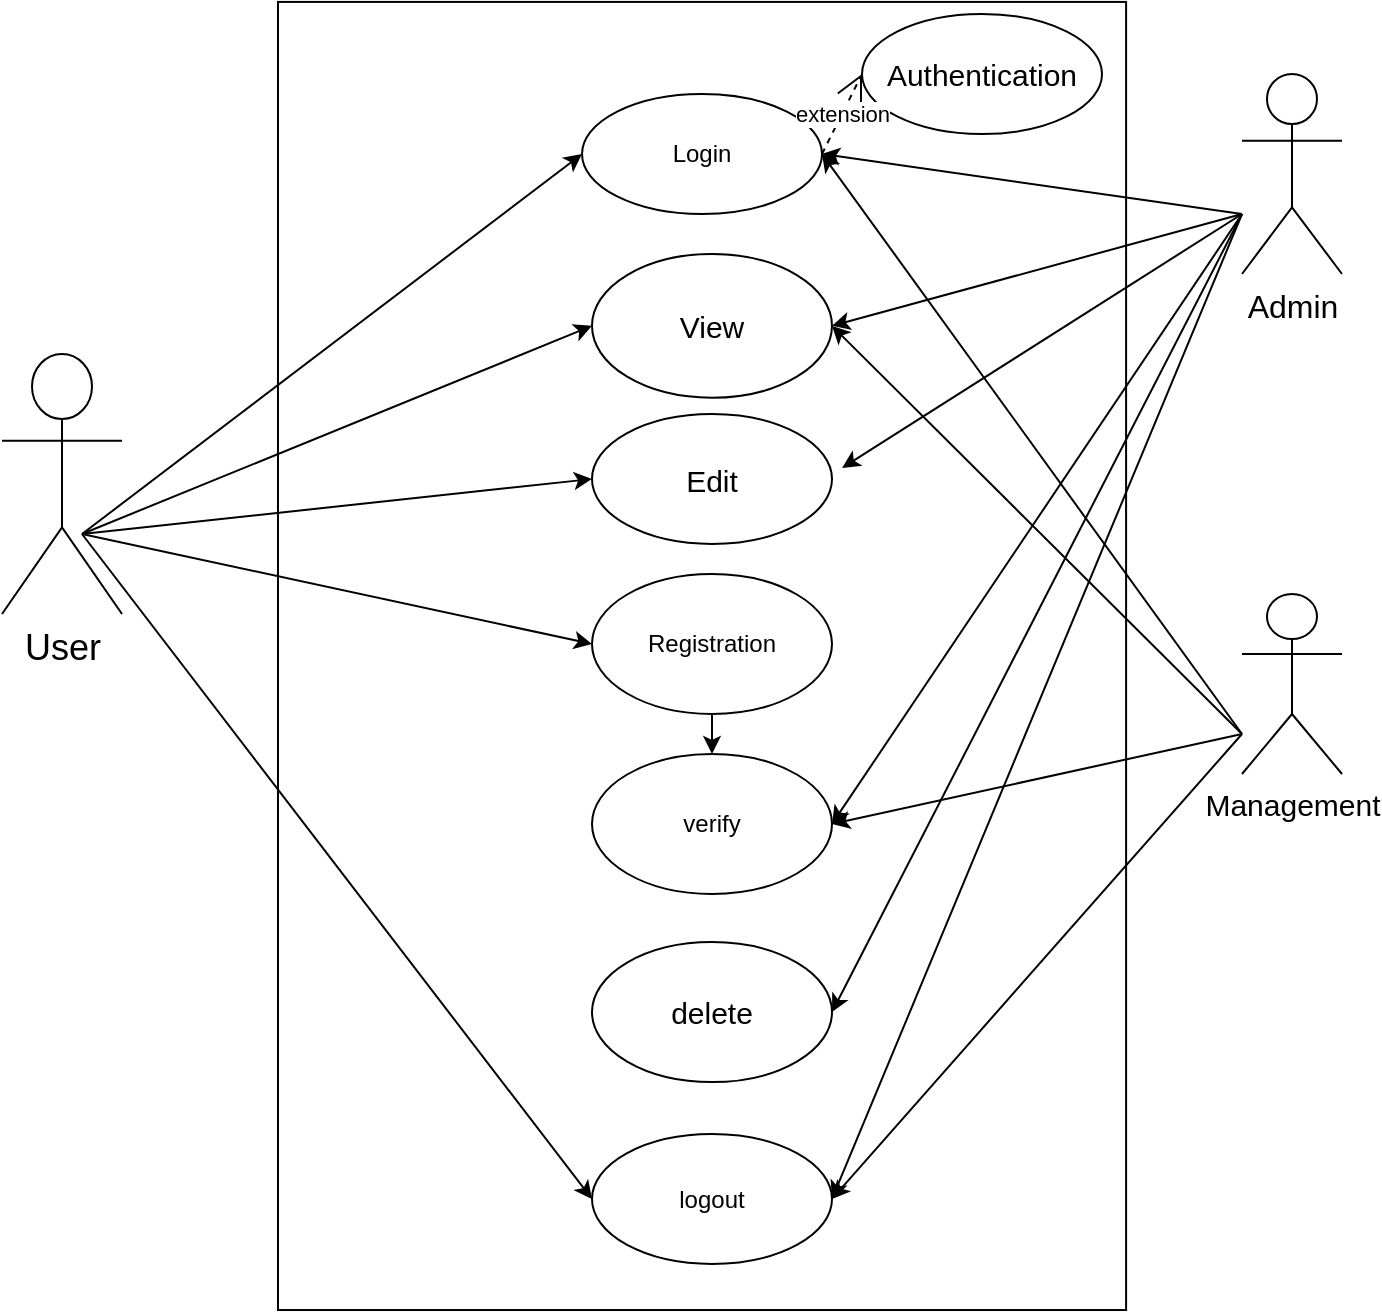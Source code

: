 <mxfile version="15.5.9" type="device"><diagram id="jvaWsJV1u39b_ZFjUTRu" name="Page-1"><mxGraphModel dx="868" dy="450" grid="1" gridSize="10" guides="1" tooltips="1" connect="1" arrows="1" fold="1" page="1" pageScale="1" pageWidth="850" pageHeight="1100" math="0" shadow="0"><root><mxCell id="0"/><mxCell id="1" parent="0"/><mxCell id="Bsm7lI9Qa6gpsMcNSX_l-1" value="&lt;font style=&quot;font-size: 18px&quot;&gt;User&lt;/font&gt;" style="shape=umlActor;verticalLabelPosition=bottom;verticalAlign=top;html=1;outlineConnect=0;" parent="1" vertex="1"><mxGeometry x="130" y="200" width="60" height="130" as="geometry"/></mxCell><mxCell id="Bsm7lI9Qa6gpsMcNSX_l-2" value="&lt;font style=&quot;font-size: 16px&quot;&gt;Admin&lt;/font&gt;" style="shape=umlActor;verticalLabelPosition=bottom;verticalAlign=top;html=1;outlineConnect=0;" parent="1" vertex="1"><mxGeometry x="750" y="60" width="50" height="100" as="geometry"/></mxCell><mxCell id="Bsm7lI9Qa6gpsMcNSX_l-3" value="&lt;font style=&quot;font-size: 15px&quot;&gt;Management&lt;/font&gt;" style="shape=umlActor;verticalLabelPosition=bottom;verticalAlign=top;html=1;outlineConnect=0;" parent="1" vertex="1"><mxGeometry x="750" y="320" width="50" height="90" as="geometry"/></mxCell><mxCell id="Bsm7lI9Qa6gpsMcNSX_l-4" value="" style="rounded=0;whiteSpace=wrap;html=1;rotation=90;" parent="1" vertex="1"><mxGeometry x="152.99" y="138.96" width="654.05" height="424.06" as="geometry"/></mxCell><mxCell id="Bsm7lI9Qa6gpsMcNSX_l-6" value="" style="endArrow=classic;html=1;rounded=0;entryX=0;entryY=0.5;entryDx=0;entryDy=0;exitX=0.667;exitY=0.692;exitDx=0;exitDy=0;exitPerimeter=0;" parent="1" source="Bsm7lI9Qa6gpsMcNSX_l-1" target="Bsm7lI9Qa6gpsMcNSX_l-7" edge="1"><mxGeometry width="50" height="50" relative="1" as="geometry"><mxPoint x="180" y="250" as="sourcePoint"/><mxPoint x="450" y="270" as="targetPoint"/></mxGeometry></mxCell><mxCell id="Bsm7lI9Qa6gpsMcNSX_l-7" value="Registration" style="ellipse;whiteSpace=wrap;html=1;" parent="1" vertex="1"><mxGeometry x="425" y="310" width="120" height="70" as="geometry"/></mxCell><mxCell id="Bsm7lI9Qa6gpsMcNSX_l-8" value="Login" style="ellipse;whiteSpace=wrap;html=1;" parent="1" vertex="1"><mxGeometry x="420.01" y="70" width="120" height="60" as="geometry"/></mxCell><mxCell id="Bsm7lI9Qa6gpsMcNSX_l-9" value="logout" style="ellipse;whiteSpace=wrap;html=1;" parent="1" vertex="1"><mxGeometry x="425" y="590" width="120" height="65" as="geometry"/></mxCell><mxCell id="Bsm7lI9Qa6gpsMcNSX_l-10" value="verify" style="ellipse;whiteSpace=wrap;html=1;" parent="1" vertex="1"><mxGeometry x="425" y="400" width="120" height="70" as="geometry"/></mxCell><mxCell id="z4c9eiWYaeJxfDiCXdDm-4" value="View" style="ellipse;whiteSpace=wrap;html=1;fontSize=15;" parent="1" vertex="1"><mxGeometry x="425" y="150" width="120" height="71.87" as="geometry"/></mxCell><mxCell id="z4c9eiWYaeJxfDiCXdDm-5" value="Edit" style="ellipse;whiteSpace=wrap;html=1;fontSize=15;" parent="1" vertex="1"><mxGeometry x="425" y="230" width="120" height="65" as="geometry"/></mxCell><mxCell id="z4c9eiWYaeJxfDiCXdDm-6" value="delete" style="ellipse;whiteSpace=wrap;html=1;fontSize=15;" parent="1" vertex="1"><mxGeometry x="425" y="494.06" width="120" height="70" as="geometry"/></mxCell><mxCell id="z4c9eiWYaeJxfDiCXdDm-7" value="" style="endArrow=classic;html=1;rounded=0;fontSize=15;entryX=0;entryY=0.5;entryDx=0;entryDy=0;" parent="1" target="Bsm7lI9Qa6gpsMcNSX_l-8" edge="1"><mxGeometry width="50" height="50" relative="1" as="geometry"><mxPoint x="170" y="290" as="sourcePoint"/><mxPoint x="450" y="250" as="targetPoint"/></mxGeometry></mxCell><mxCell id="z4c9eiWYaeJxfDiCXdDm-8" value="" style="endArrow=classic;html=1;rounded=0;fontSize=15;entryX=0;entryY=0.5;entryDx=0;entryDy=0;" parent="1" target="z4c9eiWYaeJxfDiCXdDm-4" edge="1"><mxGeometry width="50" height="50" relative="1" as="geometry"><mxPoint x="170" y="290" as="sourcePoint"/><mxPoint x="450" y="250" as="targetPoint"/></mxGeometry></mxCell><mxCell id="z4c9eiWYaeJxfDiCXdDm-9" value="" style="endArrow=classic;html=1;rounded=0;fontSize=15;entryX=0;entryY=0.5;entryDx=0;entryDy=0;" parent="1" target="z4c9eiWYaeJxfDiCXdDm-5" edge="1"><mxGeometry width="50" height="50" relative="1" as="geometry"><mxPoint x="170" y="290" as="sourcePoint"/><mxPoint x="450" y="250" as="targetPoint"/></mxGeometry></mxCell><mxCell id="z4c9eiWYaeJxfDiCXdDm-10" value="" style="endArrow=classic;html=1;rounded=0;fontSize=15;entryX=1;entryY=0.5;entryDx=0;entryDy=0;" parent="1" target="Bsm7lI9Qa6gpsMcNSX_l-10" edge="1"><mxGeometry width="50" height="50" relative="1" as="geometry"><mxPoint x="750" y="130" as="sourcePoint"/><mxPoint x="450" y="350" as="targetPoint"/></mxGeometry></mxCell><mxCell id="z4c9eiWYaeJxfDiCXdDm-11" value="" style="endArrow=classic;html=1;rounded=0;fontSize=15;entryX=1.042;entryY=0.415;entryDx=0;entryDy=0;entryPerimeter=0;" parent="1" target="z4c9eiWYaeJxfDiCXdDm-5" edge="1"><mxGeometry width="50" height="50" relative="1" as="geometry"><mxPoint x="750" y="130" as="sourcePoint"/><mxPoint x="450" y="260" as="targetPoint"/></mxGeometry></mxCell><mxCell id="z4c9eiWYaeJxfDiCXdDm-12" value="" style="endArrow=classic;html=1;rounded=0;fontSize=15;entryX=1;entryY=0.5;entryDx=0;entryDy=0;" parent="1" target="z4c9eiWYaeJxfDiCXdDm-6" edge="1"><mxGeometry width="50" height="50" relative="1" as="geometry"><mxPoint x="750" y="130" as="sourcePoint"/><mxPoint x="450" y="460" as="targetPoint"/></mxGeometry></mxCell><mxCell id="z4c9eiWYaeJxfDiCXdDm-13" value="" style="endArrow=classic;html=1;rounded=0;fontSize=15;entryX=1;entryY=0.5;entryDx=0;entryDy=0;" parent="1" target="Bsm7lI9Qa6gpsMcNSX_l-9" edge="1"><mxGeometry width="50" height="50" relative="1" as="geometry"><mxPoint x="750" y="130" as="sourcePoint"/><mxPoint x="450" y="250" as="targetPoint"/></mxGeometry></mxCell><mxCell id="z4c9eiWYaeJxfDiCXdDm-14" value="" style="endArrow=classic;html=1;rounded=0;fontSize=15;entryX=0;entryY=0.5;entryDx=0;entryDy=0;" parent="1" target="Bsm7lI9Qa6gpsMcNSX_l-9" edge="1"><mxGeometry width="50" height="50" relative="1" as="geometry"><mxPoint x="170" y="290" as="sourcePoint"/><mxPoint x="450" y="450" as="targetPoint"/></mxGeometry></mxCell><mxCell id="z4c9eiWYaeJxfDiCXdDm-15" value="" style="endArrow=classic;html=1;rounded=0;fontSize=15;entryX=1;entryY=0.5;entryDx=0;entryDy=0;" parent="1" target="Bsm7lI9Qa6gpsMcNSX_l-8" edge="1"><mxGeometry width="50" height="50" relative="1" as="geometry"><mxPoint x="750" y="390" as="sourcePoint"/><mxPoint x="450" y="250" as="targetPoint"/></mxGeometry></mxCell><mxCell id="z4c9eiWYaeJxfDiCXdDm-16" value="" style="endArrow=classic;html=1;rounded=0;fontSize=15;entryX=1;entryY=0.5;entryDx=0;entryDy=0;" parent="1" target="z4c9eiWYaeJxfDiCXdDm-4" edge="1"><mxGeometry width="50" height="50" relative="1" as="geometry"><mxPoint x="750" y="390" as="sourcePoint"/><mxPoint x="450" y="250" as="targetPoint"/></mxGeometry></mxCell><mxCell id="z4c9eiWYaeJxfDiCXdDm-17" value="" style="endArrow=classic;html=1;rounded=0;fontSize=15;entryX=1;entryY=0.5;entryDx=0;entryDy=0;" parent="1" target="Bsm7lI9Qa6gpsMcNSX_l-10" edge="1"><mxGeometry width="50" height="50" relative="1" as="geometry"><mxPoint x="750" y="390" as="sourcePoint"/><mxPoint x="450" y="350" as="targetPoint"/></mxGeometry></mxCell><mxCell id="z4c9eiWYaeJxfDiCXdDm-18" value="" style="endArrow=classic;html=1;rounded=0;fontSize=15;entryX=1;entryY=0.5;entryDx=0;entryDy=0;" parent="1" target="Bsm7lI9Qa6gpsMcNSX_l-9" edge="1"><mxGeometry width="50" height="50" relative="1" as="geometry"><mxPoint x="750" y="390" as="sourcePoint"/><mxPoint x="450" y="450" as="targetPoint"/></mxGeometry></mxCell><mxCell id="z4c9eiWYaeJxfDiCXdDm-19" value="Authentication" style="ellipse;whiteSpace=wrap;html=1;fontSize=15;" parent="1" vertex="1"><mxGeometry x="560" y="30" width="120" height="60" as="geometry"/></mxCell><mxCell id="z4c9eiWYaeJxfDiCXdDm-28" value="" style="endArrow=classic;html=1;rounded=0;fontSize=15;" parent="1" edge="1"><mxGeometry width="50" height="50" relative="1" as="geometry"><mxPoint x="750" y="130" as="sourcePoint"/><mxPoint x="540" y="100" as="targetPoint"/></mxGeometry></mxCell><mxCell id="z4c9eiWYaeJxfDiCXdDm-29" value="" style="endArrow=classic;html=1;rounded=0;fontSize=15;entryX=1;entryY=0.5;entryDx=0;entryDy=0;" parent="1" target="z4c9eiWYaeJxfDiCXdDm-4" edge="1"><mxGeometry width="50" height="50" relative="1" as="geometry"><mxPoint x="750" y="130" as="sourcePoint"/><mxPoint x="450" y="250" as="targetPoint"/></mxGeometry></mxCell><mxCell id="4lvZOAx5CDPGGzq-9upy-1" value="extension" style="endArrow=open;endSize=12;dashed=1;html=1;rounded=0;exitX=1;exitY=0.5;exitDx=0;exitDy=0;entryX=0;entryY=0.5;entryDx=0;entryDy=0;" edge="1" parent="1" source="Bsm7lI9Qa6gpsMcNSX_l-8" target="z4c9eiWYaeJxfDiCXdDm-19"><mxGeometry width="160" relative="1" as="geometry"><mxPoint x="340" y="-70" as="sourcePoint"/><mxPoint x="500" y="-70" as="targetPoint"/></mxGeometry></mxCell><mxCell id="4lvZOAx5CDPGGzq-9upy-2" value="" style="endArrow=classic;html=1;rounded=0;entryX=0.5;entryY=0;entryDx=0;entryDy=0;exitX=0.5;exitY=1;exitDx=0;exitDy=0;" edge="1" parent="1" source="Bsm7lI9Qa6gpsMcNSX_l-7" target="Bsm7lI9Qa6gpsMcNSX_l-10"><mxGeometry width="50" height="50" relative="1" as="geometry"><mxPoint x="400" y="460" as="sourcePoint"/><mxPoint x="450" y="410" as="targetPoint"/></mxGeometry></mxCell></root></mxGraphModel></diagram></mxfile>